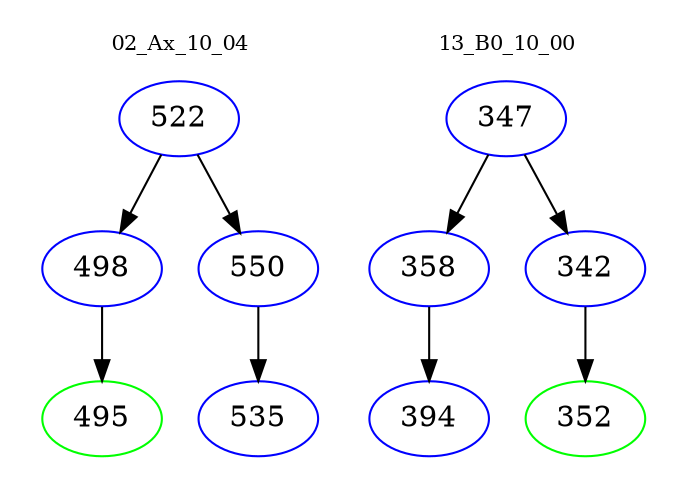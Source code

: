 digraph{
subgraph cluster_0 {
color = white
label = "02_Ax_10_04";
fontsize=10;
T0_522 [label="522", color="blue"]
T0_522 -> T0_498 [color="black"]
T0_498 [label="498", color="blue"]
T0_498 -> T0_495 [color="black"]
T0_495 [label="495", color="green"]
T0_522 -> T0_550 [color="black"]
T0_550 [label="550", color="blue"]
T0_550 -> T0_535 [color="black"]
T0_535 [label="535", color="blue"]
}
subgraph cluster_1 {
color = white
label = "13_B0_10_00";
fontsize=10;
T1_347 [label="347", color="blue"]
T1_347 -> T1_358 [color="black"]
T1_358 [label="358", color="blue"]
T1_358 -> T1_394 [color="black"]
T1_394 [label="394", color="blue"]
T1_347 -> T1_342 [color="black"]
T1_342 [label="342", color="blue"]
T1_342 -> T1_352 [color="black"]
T1_352 [label="352", color="green"]
}
}
